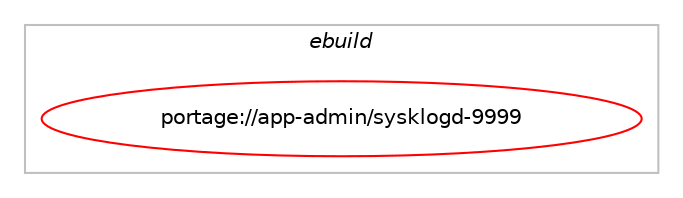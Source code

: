 digraph prolog {

# *************
# Graph options
# *************

newrank=true;
concentrate=true;
compound=true;
graph [rankdir=LR,fontname=Helvetica,fontsize=10,ranksep=1.5];#, ranksep=2.5, nodesep=0.2];
edge  [arrowhead=vee];
node  [fontname=Helvetica,fontsize=10];

# **********
# The ebuild
# **********

subgraph cluster_leftcol {
color=gray;
label=<<i>ebuild</i>>;
id [label="portage://app-admin/sysklogd-9999", color=red, width=4, href="../app-admin/sysklogd-9999.svg"];
}

# ****************
# The dependencies
# ****************

subgraph cluster_midcol {
color=gray;
label=<<i>dependencies</i>>;
subgraph cluster_compile {
fillcolor="#eeeeee";
style=filled;
label=<<i>compile</i>>;
# *** BEGIN UNKNOWN DEPENDENCY TYPE (TODO) ***
# id -> equal(use_conditional_group(positive,logger,portage://app-admin/sysklogd-9999,[package_dependency(portage://app-admin/sysklogd-9999,install,no,sys-apps,util-linux,none,[,,],[],[use(disable(logger),positive)])]))
# *** END UNKNOWN DEPENDENCY TYPE (TODO) ***

}
subgraph cluster_compileandrun {
fillcolor="#eeeeee";
style=filled;
label=<<i>compile and run</i>>;
}
subgraph cluster_run {
fillcolor="#eeeeee";
style=filled;
label=<<i>run</i>>;
# *** BEGIN UNKNOWN DEPENDENCY TYPE (TODO) ***
# id -> equal(use_conditional_group(positive,logger,portage://app-admin/sysklogd-9999,[package_dependency(portage://app-admin/sysklogd-9999,run,no,sys-apps,util-linux,none,[,,],[],[use(disable(logger),positive)])]))
# *** END UNKNOWN DEPENDENCY TYPE (TODO) ***

# *** BEGIN UNKNOWN DEPENDENCY TYPE (TODO) ***
# id -> equal(use_conditional_group(positive,logrotate,portage://app-admin/sysklogd-9999,[package_dependency(portage://app-admin/sysklogd-9999,run,no,app-admin,logrotate,none,[,,],[],[])]))
# *** END UNKNOWN DEPENDENCY TYPE (TODO) ***

}
}

# **************
# The candidates
# **************

subgraph cluster_choices {
rank=same;
color=gray;
label=<<i>candidates</i>>;

}

}
